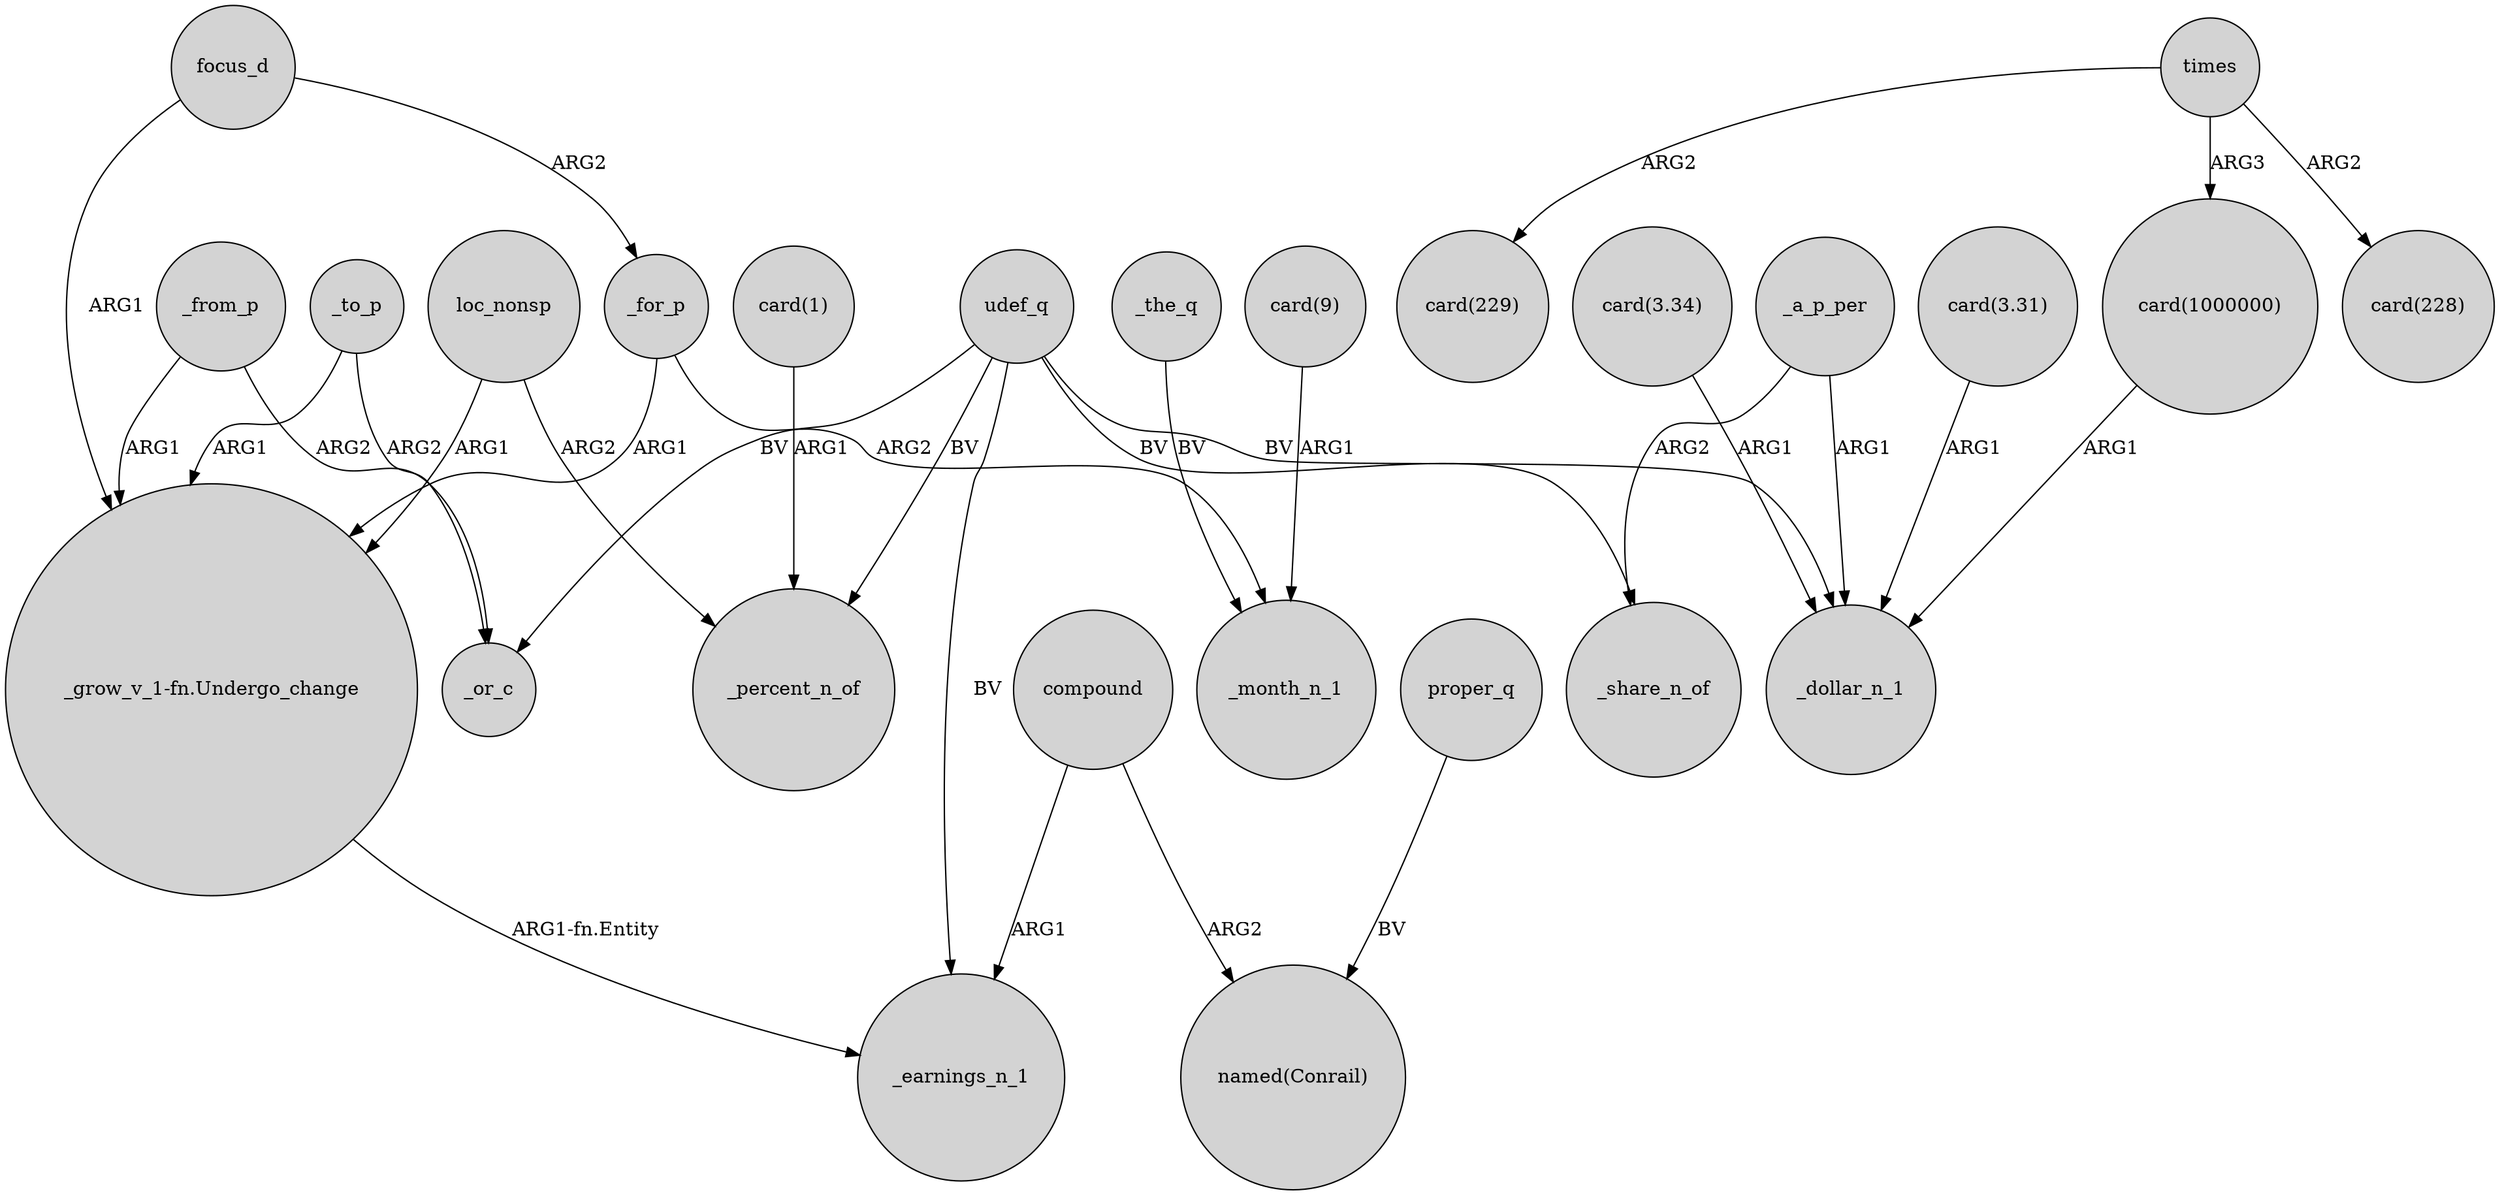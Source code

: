 digraph {
	node [shape=circle style=filled]
	_to_p -> _or_c [label=ARG2]
	loc_nonsp -> "_grow_v_1-fn.Undergo_change" [label=ARG1]
	_the_q -> _month_n_1 [label=BV]
	_to_p -> "_grow_v_1-fn.Undergo_change" [label=ARG1]
	times -> "card(1000000)" [label=ARG3]
	proper_q -> "named(Conrail)" [label=BV]
	"_grow_v_1-fn.Undergo_change" -> _earnings_n_1 [label="ARG1-fn.Entity"]
	times -> "card(228)" [label=ARG2]
	udef_q -> _or_c [label=BV]
	_for_p -> "_grow_v_1-fn.Undergo_change" [label=ARG1]
	_for_p -> _month_n_1 [label=ARG2]
	_a_p_per -> _share_n_of [label=ARG2]
	udef_q -> _earnings_n_1 [label=BV]
	_from_p -> "_grow_v_1-fn.Undergo_change" [label=ARG1]
	udef_q -> _percent_n_of [label=BV]
	udef_q -> _share_n_of [label=BV]
	udef_q -> _dollar_n_1 [label=BV]
	"card(1000000)" -> _dollar_n_1 [label=ARG1]
	focus_d -> "_grow_v_1-fn.Undergo_change" [label=ARG1]
	_from_p -> _or_c [label=ARG2]
	_a_p_per -> _dollar_n_1 [label=ARG1]
	compound -> "named(Conrail)" [label=ARG2]
	"card(1)" -> _percent_n_of [label=ARG1]
	times -> "card(229)" [label=ARG2]
	compound -> _earnings_n_1 [label=ARG1]
	"card(9)" -> _month_n_1 [label=ARG1]
	focus_d -> _for_p [label=ARG2]
	"card(3.34)" -> _dollar_n_1 [label=ARG1]
	"card(3.31)" -> _dollar_n_1 [label=ARG1]
	loc_nonsp -> _percent_n_of [label=ARG2]
}
